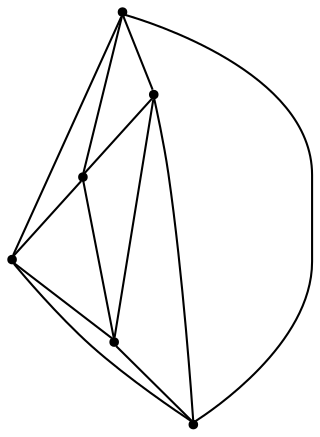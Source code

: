 graph {
  node [shape=point,comment="{\"directed\":false,\"doi\":\"10.4230/LIPIcs.GD.2024.11\",\"figure\":\"1 (1)\"}"]

  v0 [pos="1373.8868242695942,538.960896582933"]
  v1 [pos="1323.8730492288425,538.960896582933"]
  v2 [pos="1273.859274188091,538.960896582933"]
  v3 [pos="1173.831724106588,538.960896582933"]
  v4 [pos="1223.8454991473395,538.960896582933"]
  v5 [pos="1123.8179490658363,538.960896582933"]

  v0 -- v3 [id="-1",pos="1373.8868242695942,538.960896582933 1373.8867288758886,573.4787783776242 1345.8956718659547,601.4631226272381 1311.3695100749492,601.4631226272381 1276.8433482839437,601.4631226272381 1248.8522912740098,573.4787783776242 1248.8522912740098,538.960896582933 1248.8522912740098,518.2476878645821 1232.0602009001946,501.45956095634983 1211.3419599934462,501.45956095634983 1190.6237190866975,501.45956095634983 1173.8316287128823,518.2476878645821 1173.831724106588,538.960896582933"]
  v5 -- v4 [id="-2",pos="1123.8179490658363,538.960896582933 1123.817853672131,566.5743754715072 1146.2114624297217,588.9626774183771 1173.8316287128823,588.9626774183771 1201.4517949960432,588.9626774183771 1223.845403753634,566.5743754715072 1223.8454991473395,538.960896582933"]
  v3 -- v5 [id="-3",pos="1173.831724106588,538.960896582933 1173.8316287128823,525.152090770699 1162.6368593998031,513.9600061652109 1148.8247411925067,513.9600061652109 1135.01262298521,513.9600061652109 1123.817853672131,525.152090770699 1123.8179490658363,538.960896582933"]
  v3 -- v4 [id="-4",pos="1173.831724106588,538.960896582933 1173.8316287128823,525.152090770699 1185.0263980259617,513.9600061652109 1198.8385162332581,513.9600061652109 1212.6506344405548,513.9600061652109 1223.845403753634,525.152090770699 1223.8454991473395,538.960896582933"]
  v2 -- v5 [id="-5",pos="1273.859274188091,538.960896582933 1273.8591787943856,497.53861188212477 1240.2708007237156,463.95822532976683 1198.8385162332581,463.95822532976683 1157.4062317428009,463.95822532976683 1123.817853672131,497.53861188212477 1123.8179490658363,538.960896582933"]
  v4 -- v1 [id="-6",pos="1223.8454991473395,538.960896582933 1223.845403753634,587.2876159801342 1263.031230076647,626.4640130449602 1311.3695100749492,626.4640130449602 1359.7077900732513,626.4640130449602 1398.8936163962644,587.2876159801342 1398.8936163962644,538.960896582933 1398.8936163962644,518.2476878645821 1382.1015260224492,501.45956095634983 1361.3832851157008,501.45956095634983 1340.6650442089522,501.45956095634983 1323.8729538351372,518.2476878645821 1323.8730492288425,538.960896582933"]
  v3 -- v2 [id="-7",pos="1173.831724106588,538.960896582933 1173.8316287128823,511.3474176943587 1196.225237470473,488.9591157474888 1223.845403753634,488.9591157474888 1251.4655700367948,488.9591157474888 1273.8591787943856,511.3474176943587 1273.859274188091,538.960896582933"]
  v0 -- v4 [id="-8",pos="1373.8868242695942,538.960896582933 1373.8867288758886,580.3832130740172 1340.2983508052187,613.9635678360992 1298.8660663147614,613.9635678360992 1257.4337818243039,613.9635678360992 1223.845403753634,580.3832130740172 1223.8454991473395,538.960896582933"]
  v1 -- v5 [id="-9",pos="1323.8730492288425,538.960896582933 1323.8729538351372,483.7297424893386 1279.0898064513879,438.95733491204476 1223.845403753634,438.95733491204476 1168.60100105588,438.95733491204476 1123.817853672131,483.7297424893386 1123.8179490658363,538.960896582933"]
  v2 -- v0 [id="-10",pos="1273.859274188091,538.960896582933 1273.8591787943856,566.5743754715072 1296.2527875519763,588.9626774183771 1323.8729538351372,588.9626774183771 1351.4931201182978,588.9626774183771 1373.8867288758886,566.5743754715072 1373.8868242695942,538.960896582933"]
  v2 -- v1 [id="-11",pos="1273.859274188091,538.960896582933 1273.8591787943856,525.152090770699 1285.0539481074647,513.9600061652109 1298.8660663147614,513.9600061652109 1312.6781845220578,513.9600061652109 1323.8729538351372,525.152090770699 1323.8730492288425,538.960896582933"]
  v0 -- v1 [id="-12",pos="1373.8868242695942,538.960896582933 1373.8867288758886,525.152090770699 1362.6919595628094,513.9600061652109 1348.8798413555128,513.9600061652109 1335.0677231482164,513.9600061652109 1323.8729538351372,525.152090770699 1323.8730492288425,538.960896582933"]
}